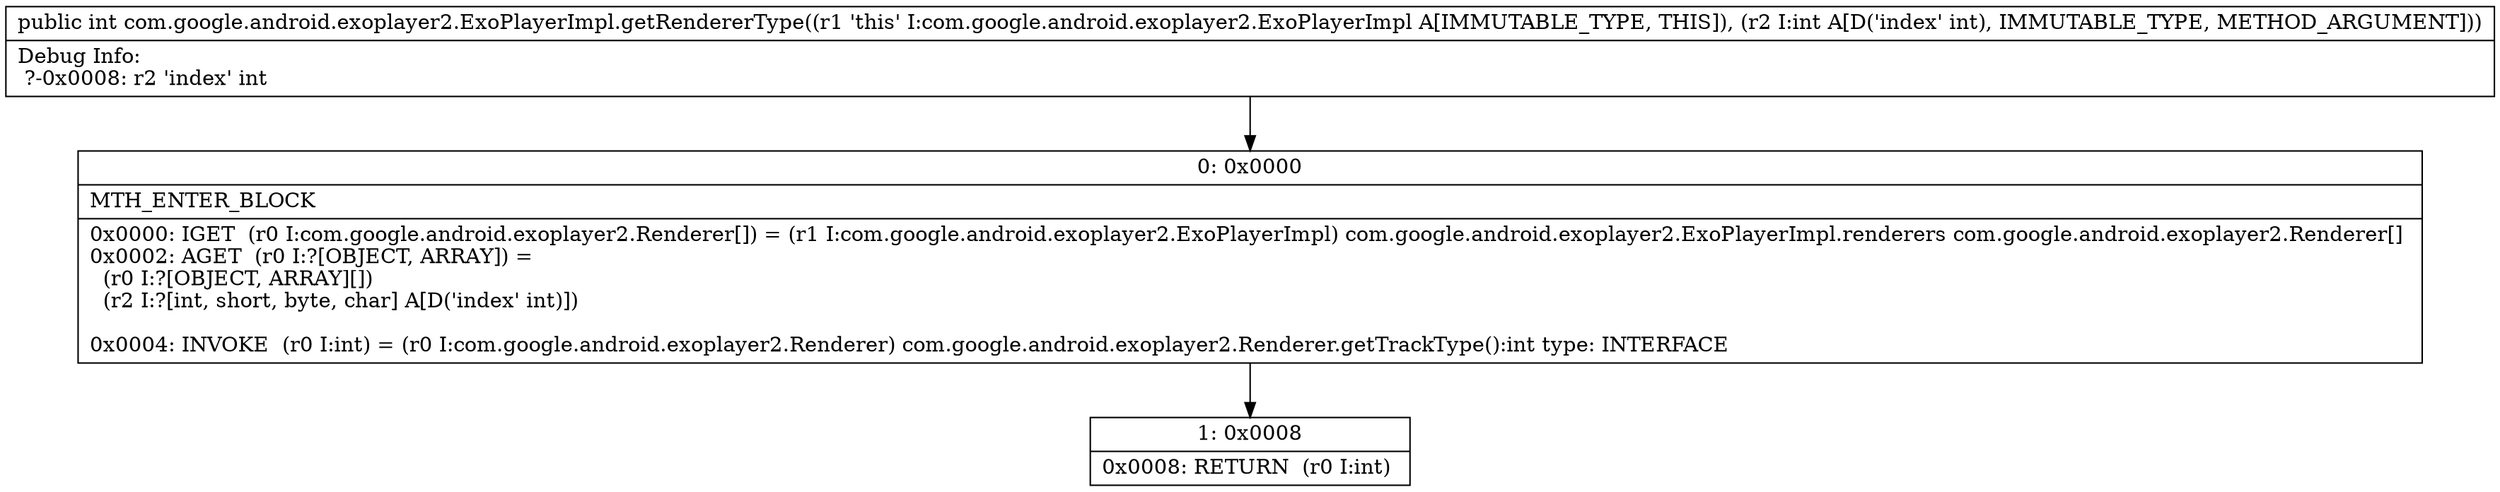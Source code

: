 digraph "CFG forcom.google.android.exoplayer2.ExoPlayerImpl.getRendererType(I)I" {
Node_0 [shape=record,label="{0\:\ 0x0000|MTH_ENTER_BLOCK\l|0x0000: IGET  (r0 I:com.google.android.exoplayer2.Renderer[]) = (r1 I:com.google.android.exoplayer2.ExoPlayerImpl) com.google.android.exoplayer2.ExoPlayerImpl.renderers com.google.android.exoplayer2.Renderer[] \l0x0002: AGET  (r0 I:?[OBJECT, ARRAY]) = \l  (r0 I:?[OBJECT, ARRAY][])\l  (r2 I:?[int, short, byte, char] A[D('index' int)])\l \l0x0004: INVOKE  (r0 I:int) = (r0 I:com.google.android.exoplayer2.Renderer) com.google.android.exoplayer2.Renderer.getTrackType():int type: INTERFACE \l}"];
Node_1 [shape=record,label="{1\:\ 0x0008|0x0008: RETURN  (r0 I:int) \l}"];
MethodNode[shape=record,label="{public int com.google.android.exoplayer2.ExoPlayerImpl.getRendererType((r1 'this' I:com.google.android.exoplayer2.ExoPlayerImpl A[IMMUTABLE_TYPE, THIS]), (r2 I:int A[D('index' int), IMMUTABLE_TYPE, METHOD_ARGUMENT]))  | Debug Info:\l  ?\-0x0008: r2 'index' int\l}"];
MethodNode -> Node_0;
Node_0 -> Node_1;
}

